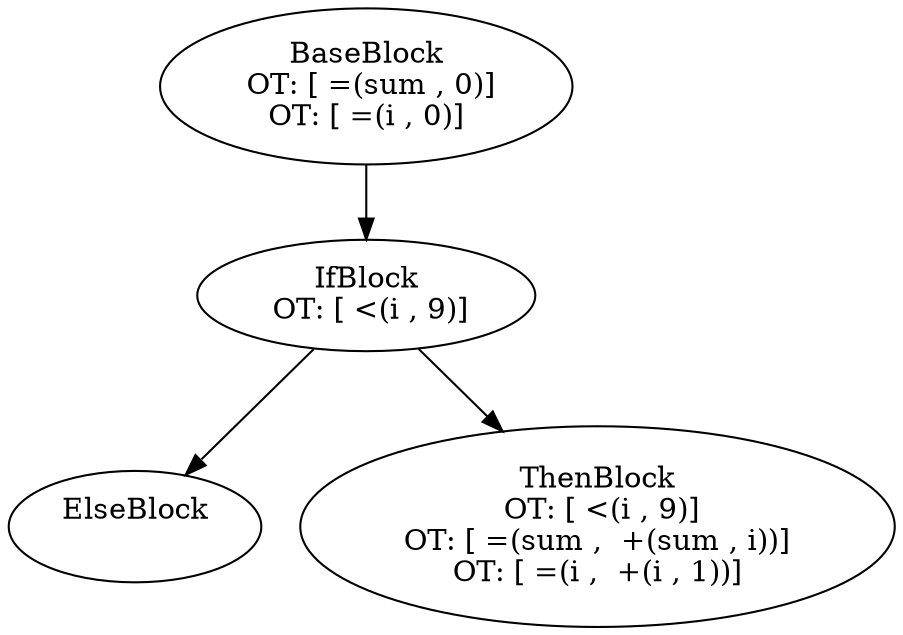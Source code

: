 digraph G {
    n000001BA8D60AA90 [label="BaseBlock\n OT: [ =(sum , 0)]
OT: [ =(i , 0)]
"]
    n000001BA8D60AA90 -> n000001BA8D60B190
    n000001BA8D60B190 [label="IfBlock\n OT: [ <(i , 9)]
"]
    n000001BA8D60A9B0 [label="ElseBlock\n "]
    n000001BA8D60AE80 [label="ThenBlock\n OT: [ <(i , 9)]
OT: [ =(sum ,  +(sum , i))]
OT: [ =(i ,  +(i , 1))]
"]
    n000001BA8D60B190 -> n000001BA8D60A9B0
    n000001BA8D60B190 -> n000001BA8D60AE80
}
